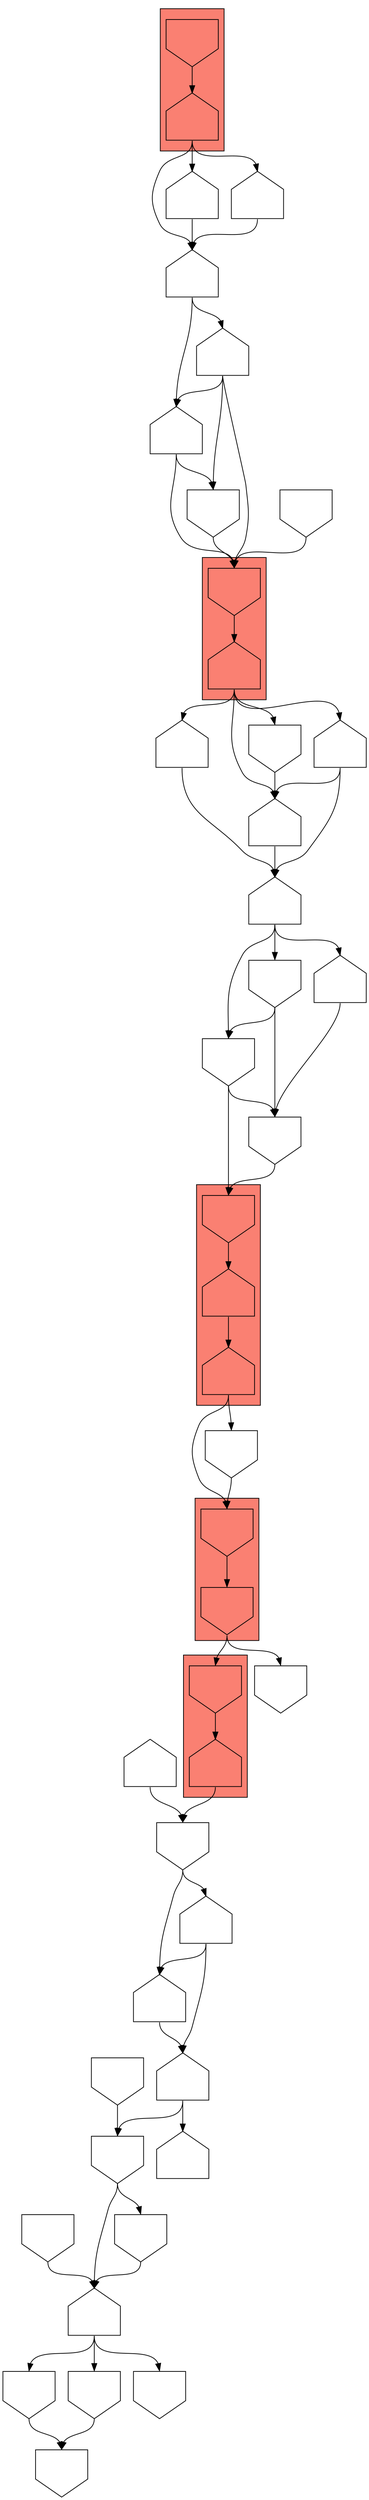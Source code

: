 digraph asm {
	edge [headport=n,tailport=s];
subgraph cluster_C21411_7892 {
	21411 [label="",height=1,width=1,shape=invhouse];
	7892 [label="",height=1,width=1,shape=house];
	style=filled;
	fillcolor=salmon;
}
subgraph cluster_C5589_913_4995 {
	5589 [label="",height=1,width=1,shape=invhouse];
	913 [label="",height=1,width=1,shape=house];
	4995 [label="",height=1,width=1,shape=house];
	style=filled;
	fillcolor=salmon;
}
subgraph cluster_C9990_6776 {
	9990 [label="",height=1,width=1,shape=invhouse];
	6776 [label="",height=1,width=1,shape=invhouse];
	style=filled;
	fillcolor=salmon;
}
subgraph cluster_C4972_9284 {
	4972 [label="",height=1,width=1,shape=invhouse];
	9284 [label="",height=1,width=1,shape=house];
	style=filled;
	fillcolor=salmon;
}
subgraph cluster_C16888_21085 {
	16888 [label="",height=1,width=1,shape=invhouse];
	21085 [label="",height=1,width=1,shape=house];
	style=filled;
	fillcolor=salmon;
}
	6212 [label="",height=1,width=1,shape=house];
	4340 [label="",height=1,width=1,shape=house];
	11626 [label="",height=1,width=1,shape=invhouse];
	12819 [label="",height=1,width=1,shape=invhouse];
	1311 [label="",height=1,width=1,shape=invhouse];
	14046 [label="",height=1,width=1,shape=house];
	4951 [label="",height=1,width=1,shape=house];
	8935 [label="",height=1,width=1,shape=house];
	20817 [label="",height=1,width=1,shape=invhouse];
	5725 [label="",height=1,width=1,shape=house];
	10435 [label="",height=1,width=1,shape=invhouse];
	14764 [label="",height=1,width=1,shape=invhouse];
	14142 [label="",height=1,width=1,shape=invhouse];
	17725 [label="",height=1,width=1,shape=invhouse];
	11484 [label="",height=1,width=1,shape=invhouse];
	12174 [label="",height=1,width=1,shape=invhouse];
	14322 [label="",height=1,width=1,shape=invhouse];
	17354 [label="",height=1,width=1,shape=house];
	18870 [label="",height=1,width=1,shape=house];
	18910 [label="",height=1,width=1,shape=invhouse];
	13117 [label="",height=1,width=1,shape=invhouse];
	15551 [label="",height=1,width=1,shape=invhouse];
	18197 [label="",height=1,width=1,shape=house];
	9851 [label="",height=1,width=1,shape=house];
	12794 [label="",height=1,width=1,shape=invhouse];
	14090 [label="",height=1,width=1,shape=house];
	12320 [label="",height=1,width=1,shape=invhouse];
	12597 [label="",height=1,width=1,shape=house];
	3688 [label="",height=1,width=1,shape=house];
	14758 [label="",height=1,width=1,shape=house];
	9367 [label="",height=1,width=1,shape=house];
	9376 [label="",height=1,width=1,shape=house];
	12370 [label="",height=1,width=1,shape=invhouse];
	21411 -> 7892
	7892 -> 6212
	7892 -> 9851
	7892 -> 12794
	7892 -> 14090
	6212 -> 4340
	4340 -> 11626
	4340 -> 12819
	4340 -> 18197
	11626 -> 12819
	11626 -> 15551
	12819 -> 5589
	12819 -> 15551
	5589 -> 913
	913 -> 4995
	4995 -> 9990
	4995 -> 13117
	9990 -> 6776
	6776 -> 4972
	6776 -> 18910
	4972 -> 9284
	9284 -> 1311
	1311 -> 14046
	1311 -> 17354
	14046 -> 4951
	4951 -> 8935
	4951 -> 20817
	20817 -> 5725
	20817 -> 11484
	5725 -> 10435
	5725 -> 14142
	5725 -> 17725
	10435 -> 14764
	14142 -> 14764
	11484 -> 5725
	12174 -> 5725
	14322 -> 20817
	17354 -> 4951
	17354 -> 14046
	18870 -> 1311
	13117 -> 9990
	15551 -> 5589
	18197 -> 15551
	9851 -> 4340
	12794 -> 9851
	14090 -> 4340
	14090 -> 9851
	12320 -> 21411
	12597 -> 12320
	12597 -> 21411
	3688 -> 12597
	3688 -> 14758
	14758 -> 12320
	14758 -> 12597
	14758 -> 21411
	9367 -> 3688
	21085 -> 3688
	21085 -> 9367
	21085 -> 9376
	9376 -> 3688
	16888 -> 21085
	12370 -> 21411
}